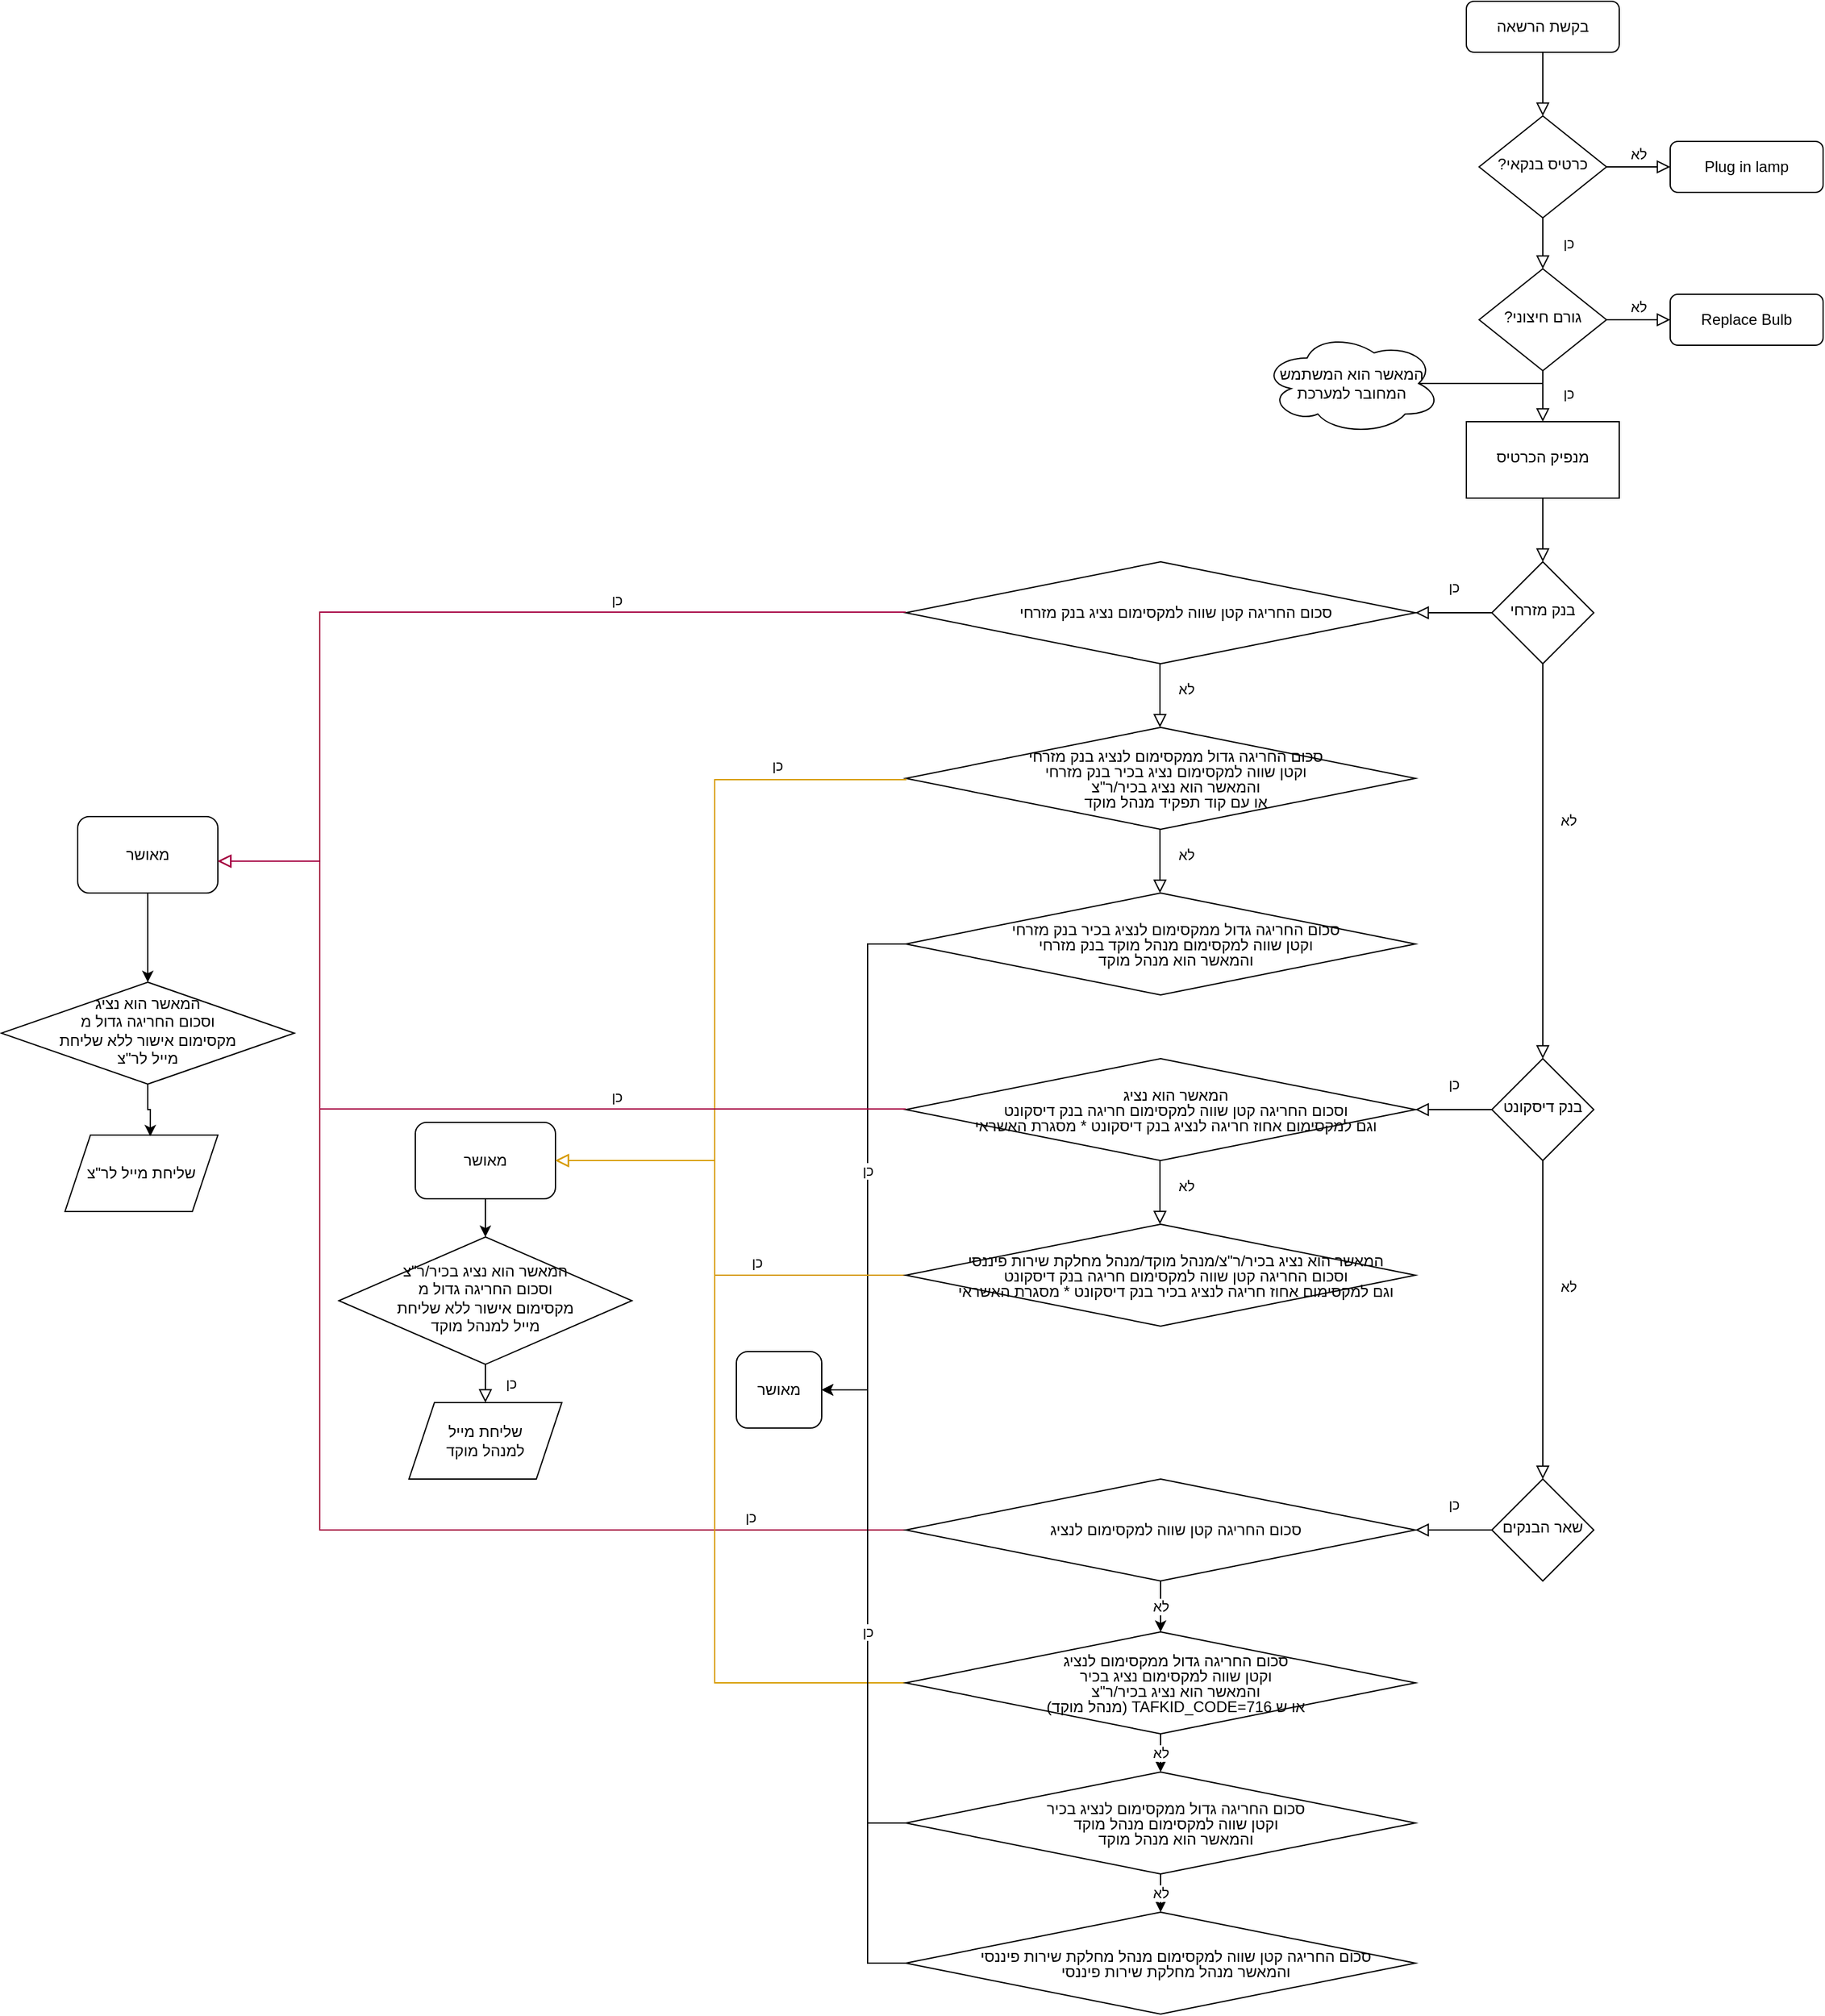 <mxfile version="22.0.8" type="github">
  <diagram id="C5RBs43oDa-KdzZeNtuy" name="Page-1">
    <mxGraphModel dx="3088" dy="764" grid="1" gridSize="10" guides="1" tooltips="1" connect="1" arrows="1" fold="1" page="1" pageScale="1" pageWidth="827" pageHeight="1169" math="0" shadow="0">
      <root>
        <mxCell id="WIyWlLk6GJQsqaUBKTNV-0" />
        <mxCell id="WIyWlLk6GJQsqaUBKTNV-1" parent="WIyWlLk6GJQsqaUBKTNV-0" />
        <mxCell id="WIyWlLk6GJQsqaUBKTNV-2" value="" style="rounded=0;html=1;jettySize=auto;orthogonalLoop=1;fontSize=11;endArrow=block;endFill=0;endSize=8;strokeWidth=1;shadow=0;labelBackgroundColor=none;edgeStyle=orthogonalEdgeStyle;" parent="WIyWlLk6GJQsqaUBKTNV-1" source="WIyWlLk6GJQsqaUBKTNV-3" target="WIyWlLk6GJQsqaUBKTNV-6" edge="1">
          <mxGeometry relative="1" as="geometry" />
        </mxCell>
        <mxCell id="WIyWlLk6GJQsqaUBKTNV-3" value="בקשת הרשאה" style="rounded=1;whiteSpace=wrap;html=1;fontSize=12;glass=0;strokeWidth=1;shadow=0;" parent="WIyWlLk6GJQsqaUBKTNV-1" vertex="1">
          <mxGeometry x="160" y="80" width="120" height="40" as="geometry" />
        </mxCell>
        <mxCell id="WIyWlLk6GJQsqaUBKTNV-4" value="כן" style="rounded=0;html=1;jettySize=auto;orthogonalLoop=1;fontSize=11;endArrow=block;endFill=0;endSize=8;strokeWidth=1;shadow=0;labelBackgroundColor=none;edgeStyle=orthogonalEdgeStyle;" parent="WIyWlLk6GJQsqaUBKTNV-1" source="WIyWlLk6GJQsqaUBKTNV-6" target="WIyWlLk6GJQsqaUBKTNV-10" edge="1">
          <mxGeometry y="20" relative="1" as="geometry">
            <mxPoint as="offset" />
          </mxGeometry>
        </mxCell>
        <mxCell id="WIyWlLk6GJQsqaUBKTNV-5" value="לא" style="edgeStyle=orthogonalEdgeStyle;rounded=0;html=1;jettySize=auto;orthogonalLoop=1;fontSize=11;endArrow=block;endFill=0;endSize=8;strokeWidth=1;shadow=0;labelBackgroundColor=none;" parent="WIyWlLk6GJQsqaUBKTNV-1" source="WIyWlLk6GJQsqaUBKTNV-6" target="WIyWlLk6GJQsqaUBKTNV-7" edge="1">
          <mxGeometry y="10" relative="1" as="geometry">
            <mxPoint as="offset" />
          </mxGeometry>
        </mxCell>
        <mxCell id="WIyWlLk6GJQsqaUBKTNV-6" value="?כרטיס בנקאי" style="rhombus;whiteSpace=wrap;html=1;shadow=0;fontFamily=Helvetica;fontSize=12;align=center;strokeWidth=1;spacing=6;spacingTop=-4;" parent="WIyWlLk6GJQsqaUBKTNV-1" vertex="1">
          <mxGeometry x="170" y="170" width="100" height="80" as="geometry" />
        </mxCell>
        <mxCell id="WIyWlLk6GJQsqaUBKTNV-7" value="Plug in lamp" style="rounded=1;whiteSpace=wrap;html=1;fontSize=12;glass=0;strokeWidth=1;shadow=0;" parent="WIyWlLk6GJQsqaUBKTNV-1" vertex="1">
          <mxGeometry x="320" y="190" width="120" height="40" as="geometry" />
        </mxCell>
        <mxCell id="WIyWlLk6GJQsqaUBKTNV-9" value="לא" style="edgeStyle=orthogonalEdgeStyle;rounded=0;html=1;jettySize=auto;orthogonalLoop=1;fontSize=11;endArrow=block;endFill=0;endSize=8;strokeWidth=1;shadow=0;labelBackgroundColor=none;" parent="WIyWlLk6GJQsqaUBKTNV-1" source="WIyWlLk6GJQsqaUBKTNV-10" target="WIyWlLk6GJQsqaUBKTNV-12" edge="1">
          <mxGeometry y="10" relative="1" as="geometry">
            <mxPoint as="offset" />
          </mxGeometry>
        </mxCell>
        <mxCell id="EC5lf5gmg6Qt6Xy7_AVs-11" value="כן" style="rounded=0;orthogonalLoop=1;jettySize=auto;html=1;jumpSize=4;edgeStyle=orthogonalEdgeStyle;endArrow=block;endFill=0;endSize=8;strokeWidth=1;shadow=0;labelBackgroundColor=none;" edge="1" parent="WIyWlLk6GJQsqaUBKTNV-1" source="WIyWlLk6GJQsqaUBKTNV-10">
          <mxGeometry x="-0.111" y="20" relative="1" as="geometry">
            <mxPoint x="220" y="410" as="targetPoint" />
            <mxPoint as="offset" />
          </mxGeometry>
        </mxCell>
        <mxCell id="WIyWlLk6GJQsqaUBKTNV-10" value="?גורם חיצוני" style="rhombus;whiteSpace=wrap;html=1;shadow=0;fontFamily=Helvetica;fontSize=12;align=center;strokeWidth=1;spacing=6;spacingTop=-4;" parent="WIyWlLk6GJQsqaUBKTNV-1" vertex="1">
          <mxGeometry x="170" y="290" width="100" height="80" as="geometry" />
        </mxCell>
        <mxCell id="WIyWlLk6GJQsqaUBKTNV-12" value="Replace Bulb" style="rounded=1;whiteSpace=wrap;html=1;fontSize=12;glass=0;strokeWidth=1;shadow=0;" parent="WIyWlLk6GJQsqaUBKTNV-1" vertex="1">
          <mxGeometry x="320" y="310" width="120" height="40" as="geometry" />
        </mxCell>
        <mxCell id="EC5lf5gmg6Qt6Xy7_AVs-13" value="" style="edgeStyle=orthogonalEdgeStyle;rounded=0;orthogonalLoop=1;jettySize=auto;html=1;labelBackgroundColor=none;endArrow=block;endFill=0;endSize=8;strokeWidth=1;shadow=0;" edge="1" parent="WIyWlLk6GJQsqaUBKTNV-1" source="EC5lf5gmg6Qt6Xy7_AVs-10">
          <mxGeometry relative="1" as="geometry">
            <mxPoint x="220" y="520" as="targetPoint" />
            <Array as="points">
              <mxPoint x="220" y="500" />
              <mxPoint x="220" y="500" />
            </Array>
          </mxGeometry>
        </mxCell>
        <mxCell id="EC5lf5gmg6Qt6Xy7_AVs-10" value="מנפיק הכרטיס" style="whiteSpace=wrap;html=1;shadow=0;strokeWidth=1;spacing=6;spacingTop=-4;" vertex="1" parent="WIyWlLk6GJQsqaUBKTNV-1">
          <mxGeometry x="160" y="410" width="120" height="60" as="geometry" />
        </mxCell>
        <mxCell id="EC5lf5gmg6Qt6Xy7_AVs-15" value="לא" style="edgeStyle=orthogonalEdgeStyle;rounded=0;orthogonalLoop=1;jettySize=auto;html=1;labelBackgroundColor=none;endArrow=block;endFill=0;endSize=8;strokeWidth=1;shadow=0;" edge="1" parent="WIyWlLk6GJQsqaUBKTNV-1" source="EC5lf5gmg6Qt6Xy7_AVs-12">
          <mxGeometry x="-0.208" y="20" relative="1" as="geometry">
            <mxPoint x="220" y="910" as="targetPoint" />
            <mxPoint as="offset" />
          </mxGeometry>
        </mxCell>
        <mxCell id="EC5lf5gmg6Qt6Xy7_AVs-19" value="כן" style="edgeStyle=orthogonalEdgeStyle;rounded=0;orthogonalLoop=1;jettySize=auto;html=1;labelBackgroundColor=none;endArrow=block;endFill=0;endSize=8;strokeWidth=1;shadow=0;" edge="1" parent="WIyWlLk6GJQsqaUBKTNV-1" source="EC5lf5gmg6Qt6Xy7_AVs-12">
          <mxGeometry y="-20" relative="1" as="geometry">
            <mxPoint x="120" y="560" as="targetPoint" />
            <mxPoint as="offset" />
          </mxGeometry>
        </mxCell>
        <mxCell id="EC5lf5gmg6Qt6Xy7_AVs-12" value="בנק מזרחי" style="rhombus;whiteSpace=wrap;html=1;shadow=0;strokeWidth=1;spacing=6;spacingTop=-4;" vertex="1" parent="WIyWlLk6GJQsqaUBKTNV-1">
          <mxGeometry x="180" y="520" width="80" height="80" as="geometry" />
        </mxCell>
        <mxCell id="EC5lf5gmg6Qt6Xy7_AVs-23" value="&lt;p style=&quot;text-indent:-18.0pt;mso-list:l0 level1 lfo1&quot; dir=&quot;RTL&quot; class=&quot;MsoListParagraph&quot;&gt;&lt;span style=&quot;font-family:&amp;quot;Arial&amp;quot;,sans-serif;mso-ascii-font-family:Calibri;mso-ascii-theme-font:&lt;br/&gt;minor-latin;mso-hansi-font-family:Calibri;mso-hansi-theme-font:minor-latin;&lt;br/&gt;mso-bidi-font-family:Arial;mso-bidi-theme-font:minor-bidi&quot; lang=&quot;HE&quot;&gt;סכום החריגה קטן שווה למקסימום נציג בנק מזרחי&lt;br&gt;&lt;/span&gt;&lt;span dir=&quot;LTR&quot;&gt;&lt;/span&gt;&lt;/p&gt;" style="rhombus;whiteSpace=wrap;html=1;" vertex="1" parent="WIyWlLk6GJQsqaUBKTNV-1">
          <mxGeometry x="-280" y="520" width="400" height="80" as="geometry" />
        </mxCell>
        <mxCell id="EC5lf5gmg6Qt6Xy7_AVs-28" value="כן" style="edgeStyle=orthogonalEdgeStyle;rounded=0;orthogonalLoop=1;jettySize=auto;html=1;labelBackgroundColor=none;endArrow=block;endFill=0;endSize=8;strokeWidth=1;shadow=0;fillColor=#d80073;strokeColor=#A50040;" edge="1" parent="WIyWlLk6GJQsqaUBKTNV-1" target="EC5lf5gmg6Qt6Xy7_AVs-29">
          <mxGeometry x="-0.381" y="-10" relative="1" as="geometry">
            <mxPoint x="-280" y="559.5" as="sourcePoint" />
            <mxPoint x="-340" y="559.5" as="targetPoint" />
            <Array as="points">
              <mxPoint x="-740" y="560" />
              <mxPoint x="-740" y="755" />
            </Array>
            <mxPoint as="offset" />
          </mxGeometry>
        </mxCell>
        <mxCell id="EC5lf5gmg6Qt6Xy7_AVs-118" style="edgeStyle=orthogonalEdgeStyle;rounded=0;orthogonalLoop=1;jettySize=auto;html=1;" edge="1" parent="WIyWlLk6GJQsqaUBKTNV-1" source="EC5lf5gmg6Qt6Xy7_AVs-29" target="EC5lf5gmg6Qt6Xy7_AVs-41">
          <mxGeometry relative="1" as="geometry" />
        </mxCell>
        <mxCell id="EC5lf5gmg6Qt6Xy7_AVs-29" value="מאושר" style="rounded=1;whiteSpace=wrap;html=1;" vertex="1" parent="WIyWlLk6GJQsqaUBKTNV-1">
          <mxGeometry x="-930" y="720" width="110" height="60" as="geometry" />
        </mxCell>
        <mxCell id="EC5lf5gmg6Qt6Xy7_AVs-30" value="לא" style="edgeStyle=orthogonalEdgeStyle;rounded=0;orthogonalLoop=1;jettySize=auto;html=1;labelBackgroundColor=none;endArrow=block;endFill=0;endSize=8;strokeWidth=1;shadow=0;" edge="1" parent="WIyWlLk6GJQsqaUBKTNV-1">
          <mxGeometry x="-0.208" y="20" relative="1" as="geometry">
            <mxPoint x="-80.5" y="600" as="sourcePoint" />
            <mxPoint x="-80.5" y="650" as="targetPoint" />
            <mxPoint as="offset" />
          </mxGeometry>
        </mxCell>
        <mxCell id="EC5lf5gmg6Qt6Xy7_AVs-31" value="&lt;p style=&quot;text-indent: -18pt; line-height: 0%;&quot; dir=&quot;RTL&quot; class=&quot;MsoListParagraph&quot;&gt;&lt;span style=&quot;font-family:&amp;quot;Arial&amp;quot;,sans-serif;mso-ascii-font-family:Calibri;mso-ascii-theme-font:&lt;br/&gt;minor-latin;mso-hansi-font-family:Calibri;mso-hansi-theme-font:minor-latin;&lt;br/&gt;mso-bidi-font-family:Arial;mso-bidi-theme-font:minor-bidi&quot; lang=&quot;HE&quot;&gt;סכום החריגה גדול ממקסימום לנציג בנק מזרחי&lt;/span&gt;&lt;span dir=&quot;LTR&quot;&gt;&lt;/span&gt;&lt;/p&gt;&lt;p style=&quot;text-indent: -18pt; line-height: 0%;&quot; dir=&quot;RTL&quot; class=&quot;MsoListParagraph&quot;&gt;&lt;span style=&quot;font-family:&amp;quot;Arial&amp;quot;,sans-serif;mso-ascii-font-family:Calibri;mso-ascii-theme-font:&lt;br/&gt;minor-latin;mso-hansi-font-family:Calibri;mso-hansi-theme-font:minor-latin;&lt;br/&gt;mso-bidi-font-family:Arial;mso-bidi-theme-font:minor-bidi&quot; lang=&quot;HE&quot;&gt;וקטן שווה למקסימום נציג בכיר בנק מזרחי&lt;/span&gt;&lt;/p&gt;&lt;p style=&quot;text-indent: -18pt; line-height: 0%;&quot; dir=&quot;RTL&quot; class=&quot;MsoListParagraph&quot;&gt;&lt;span style=&quot;font-family:&amp;quot;Arial&amp;quot;,sans-serif;mso-ascii-font-family:Calibri;mso-ascii-theme-font:&lt;br/&gt;minor-latin;mso-hansi-font-family:Calibri;mso-hansi-theme-font:minor-latin;&lt;br/&gt;mso-bidi-font-family:Arial;mso-bidi-theme-font:minor-bidi&quot; lang=&quot;HE&quot;&gt;והמאשר הוא נציג בכיר/ר&quot;צ&lt;/span&gt;&lt;/p&gt;&lt;p style=&quot;text-indent: -18pt; line-height: 0%;&quot; dir=&quot;RTL&quot; class=&quot;MsoListParagraph&quot;&gt;&lt;span style=&quot;font-family:&amp;quot;Arial&amp;quot;,sans-serif;mso-ascii-font-family:Calibri;mso-ascii-theme-font:&lt;br/&gt;minor-latin;mso-hansi-font-family:Calibri;mso-hansi-theme-font:minor-latin;&lt;br/&gt;mso-bidi-font-family:Arial;mso-bidi-theme-font:minor-bidi&quot; lang=&quot;HE&quot;&gt;או עם קוד תפקיד&amp;nbsp;&lt;/span&gt;&lt;span style=&quot;text-indent: -18pt; background-color: initial; font-family: Arial, sans-serif;&quot; lang=&quot;HE&quot;&gt;מנהל&amp;nbsp;&lt;/span&gt;&lt;span style=&quot;text-indent: -18pt; background-color: initial; font-family: Arial, sans-serif;&quot;&gt;מוקד&lt;/span&gt;&lt;/p&gt;" style="rhombus;whiteSpace=wrap;html=1;spacing=0;" vertex="1" parent="WIyWlLk6GJQsqaUBKTNV-1">
          <mxGeometry x="-280" y="650" width="400" height="80" as="geometry" />
        </mxCell>
        <mxCell id="EC5lf5gmg6Qt6Xy7_AVs-33" value="כן" style="edgeStyle=orthogonalEdgeStyle;rounded=0;orthogonalLoop=1;jettySize=auto;html=1;labelBackgroundColor=none;endArrow=block;endFill=0;endSize=8;strokeWidth=1;shadow=0;fillColor=#ffe6cc;strokeColor=#d79b00;" edge="1" parent="WIyWlLk6GJQsqaUBKTNV-1" target="EC5lf5gmg6Qt6Xy7_AVs-34">
          <mxGeometry x="-0.643" y="-11" relative="1" as="geometry">
            <mxPoint x="-280" y="690" as="sourcePoint" />
            <mxPoint x="-330" y="691" as="targetPoint" />
            <Array as="points">
              <mxPoint x="-280" y="691" />
              <mxPoint x="-430" y="691" />
              <mxPoint x="-430" y="990" />
            </Array>
            <mxPoint as="offset" />
          </mxGeometry>
        </mxCell>
        <mxCell id="EC5lf5gmg6Qt6Xy7_AVs-117" style="edgeStyle=orthogonalEdgeStyle;rounded=0;orthogonalLoop=1;jettySize=auto;html=1;" edge="1" parent="WIyWlLk6GJQsqaUBKTNV-1" source="EC5lf5gmg6Qt6Xy7_AVs-34" target="EC5lf5gmg6Qt6Xy7_AVs-46">
          <mxGeometry relative="1" as="geometry" />
        </mxCell>
        <mxCell id="EC5lf5gmg6Qt6Xy7_AVs-34" value="מאושר" style="rounded=1;whiteSpace=wrap;html=1;" vertex="1" parent="WIyWlLk6GJQsqaUBKTNV-1">
          <mxGeometry x="-665" y="960" width="110" height="60" as="geometry" />
        </mxCell>
        <mxCell id="EC5lf5gmg6Qt6Xy7_AVs-35" value="לא" style="edgeStyle=orthogonalEdgeStyle;rounded=0;orthogonalLoop=1;jettySize=auto;html=1;labelBackgroundColor=none;endArrow=block;endFill=0;endSize=8;strokeWidth=1;shadow=0;" edge="1" parent="WIyWlLk6GJQsqaUBKTNV-1">
          <mxGeometry x="-0.208" y="20" relative="1" as="geometry">
            <mxPoint x="-80.5" y="730" as="sourcePoint" />
            <mxPoint x="-80.5" y="780" as="targetPoint" />
            <mxPoint as="offset" />
          </mxGeometry>
        </mxCell>
        <mxCell id="EC5lf5gmg6Qt6Xy7_AVs-115" value="כן" style="edgeStyle=orthogonalEdgeStyle;rounded=0;orthogonalLoop=1;jettySize=auto;html=1;entryX=1;entryY=0.5;entryDx=0;entryDy=0;" edge="1" parent="WIyWlLk6GJQsqaUBKTNV-1" source="EC5lf5gmg6Qt6Xy7_AVs-36" target="EC5lf5gmg6Qt6Xy7_AVs-38">
          <mxGeometry relative="1" as="geometry">
            <Array as="points">
              <mxPoint x="-310" y="820" />
              <mxPoint x="-310" y="1170" />
            </Array>
          </mxGeometry>
        </mxCell>
        <mxCell id="EC5lf5gmg6Qt6Xy7_AVs-36" value="&lt;p style=&quot;text-indent: -18pt; line-height: 0%;&quot; dir=&quot;RTL&quot; class=&quot;MsoListParagraph&quot;&gt;&lt;span style=&quot;font-family:&amp;quot;Arial&amp;quot;,sans-serif;mso-ascii-font-family:Calibri;mso-ascii-theme-font:&lt;br/&gt;minor-latin;mso-hansi-font-family:Calibri;mso-hansi-theme-font:minor-latin;&lt;br/&gt;mso-bidi-font-family:Arial;mso-bidi-theme-font:minor-bidi&quot; lang=&quot;HE&quot;&gt;סכום החריגה גדול ממקסימום לנציג בכיר בנק מזרחי&lt;/span&gt;&lt;span dir=&quot;LTR&quot;&gt;&lt;/span&gt;&lt;/p&gt;&lt;p style=&quot;text-indent: -18pt; line-height: 0%;&quot; dir=&quot;RTL&quot; class=&quot;MsoListParagraph&quot;&gt;&lt;span style=&quot;font-family:&amp;quot;Arial&amp;quot;,sans-serif;mso-ascii-font-family:Calibri;mso-ascii-theme-font:&lt;br/&gt;minor-latin;mso-hansi-font-family:Calibri;mso-hansi-theme-font:minor-latin;&lt;br/&gt;mso-bidi-font-family:Arial;mso-bidi-theme-font:minor-bidi&quot; lang=&quot;HE&quot;&gt;וקטן שווה למקסימום מנהל מוקד בנק מזרחי&lt;/span&gt;&lt;/p&gt;&lt;p style=&quot;text-indent: -18pt; line-height: 0%;&quot; dir=&quot;RTL&quot; class=&quot;MsoListParagraph&quot;&gt;&lt;span style=&quot;font-family:&amp;quot;Arial&amp;quot;,sans-serif;mso-ascii-font-family:Calibri;mso-ascii-theme-font:&lt;br/&gt;minor-latin;mso-hansi-font-family:Calibri;mso-hansi-theme-font:minor-latin;&lt;br/&gt;mso-bidi-font-family:Arial;mso-bidi-theme-font:minor-bidi&quot; lang=&quot;HE&quot;&gt;והמאשר הוא מנהל מוקד&lt;/span&gt;&lt;/p&gt;" style="rhombus;whiteSpace=wrap;html=1;spacing=0;" vertex="1" parent="WIyWlLk6GJQsqaUBKTNV-1">
          <mxGeometry x="-280" y="780" width="400" height="80" as="geometry" />
        </mxCell>
        <mxCell id="EC5lf5gmg6Qt6Xy7_AVs-38" value="מאושר" style="rounded=1;whiteSpace=wrap;html=1;" vertex="1" parent="WIyWlLk6GJQsqaUBKTNV-1">
          <mxGeometry x="-413" y="1140" width="67" height="60" as="geometry" />
        </mxCell>
        <mxCell id="EC5lf5gmg6Qt6Xy7_AVs-41" value="המאשר הוא נציג&lt;br&gt;וסכום החריגה גדול מ&lt;br&gt;מקסימום אישור ללא שליחת&lt;br&gt;מייל לר&quot;צ" style="rhombus;whiteSpace=wrap;html=1;shadow=0;strokeWidth=1;spacing=6;spacingTop=-4;" vertex="1" parent="WIyWlLk6GJQsqaUBKTNV-1">
          <mxGeometry x="-990" y="850" width="230" height="80" as="geometry" />
        </mxCell>
        <mxCell id="EC5lf5gmg6Qt6Xy7_AVs-45" value="שליחת מייל לר&quot;צ" style="shape=parallelogram;perimeter=parallelogramPerimeter;whiteSpace=wrap;html=1;fixedSize=1;" vertex="1" parent="WIyWlLk6GJQsqaUBKTNV-1">
          <mxGeometry x="-940" y="970" width="120" height="60" as="geometry" />
        </mxCell>
        <mxCell id="EC5lf5gmg6Qt6Xy7_AVs-48" value="כן" style="edgeStyle=orthogonalEdgeStyle;rounded=0;orthogonalLoop=1;jettySize=auto;html=1;labelBackgroundColor=none;endArrow=block;endFill=0;endSize=8;strokeWidth=1;shadow=0;entryX=0.5;entryY=0;entryDx=0;entryDy=0;" edge="1" parent="WIyWlLk6GJQsqaUBKTNV-1" source="EC5lf5gmg6Qt6Xy7_AVs-46" target="EC5lf5gmg6Qt6Xy7_AVs-49">
          <mxGeometry y="-20" relative="1" as="geometry">
            <mxPoint x="-870" y="999.5" as="sourcePoint" />
            <mxPoint x="-920" y="1000" as="targetPoint" />
            <mxPoint as="offset" />
          </mxGeometry>
        </mxCell>
        <mxCell id="EC5lf5gmg6Qt6Xy7_AVs-49" value="שליחת מייל&lt;br&gt;למנהל מוקד" style="shape=parallelogram;perimeter=parallelogramPerimeter;whiteSpace=wrap;html=1;fixedSize=1;" vertex="1" parent="WIyWlLk6GJQsqaUBKTNV-1">
          <mxGeometry x="-670" y="1180" width="120" height="60" as="geometry" />
        </mxCell>
        <mxCell id="EC5lf5gmg6Qt6Xy7_AVs-76" value="לא" style="edgeStyle=orthogonalEdgeStyle;rounded=0;orthogonalLoop=1;jettySize=auto;html=1;labelBackgroundColor=none;endArrow=block;endFill=0;endSize=8;strokeWidth=1;shadow=0;" edge="1" source="EC5lf5gmg6Qt6Xy7_AVs-78" parent="WIyWlLk6GJQsqaUBKTNV-1" target="EC5lf5gmg6Qt6Xy7_AVs-112">
          <mxGeometry x="-0.208" y="20" relative="1" as="geometry">
            <mxPoint x="220" y="1300" as="targetPoint" />
            <mxPoint as="offset" />
          </mxGeometry>
        </mxCell>
        <mxCell id="EC5lf5gmg6Qt6Xy7_AVs-77" value="כן" style="edgeStyle=orthogonalEdgeStyle;rounded=0;orthogonalLoop=1;jettySize=auto;html=1;labelBackgroundColor=none;endArrow=block;endFill=0;endSize=8;strokeWidth=1;shadow=0;" edge="1" source="EC5lf5gmg6Qt6Xy7_AVs-78" parent="WIyWlLk6GJQsqaUBKTNV-1" target="EC5lf5gmg6Qt6Xy7_AVs-79">
          <mxGeometry y="-20" relative="1" as="geometry">
            <mxPoint x="120" y="950" as="targetPoint" />
            <mxPoint as="offset" />
          </mxGeometry>
        </mxCell>
        <mxCell id="EC5lf5gmg6Qt6Xy7_AVs-78" value="בנק דיסקונט" style="rhombus;whiteSpace=wrap;html=1;shadow=0;strokeWidth=1;spacing=6;spacingTop=-4;" vertex="1" parent="WIyWlLk6GJQsqaUBKTNV-1">
          <mxGeometry x="180" y="910" width="80" height="80" as="geometry" />
        </mxCell>
        <mxCell id="EC5lf5gmg6Qt6Xy7_AVs-79" value="&lt;p style=&quot;text-indent: -18pt; line-height: 0%;&quot; dir=&quot;RTL&quot; class=&quot;MsoListParagraph&quot;&gt;&lt;span style=&quot;font-family:&amp;quot;Arial&amp;quot;,sans-serif;mso-ascii-font-family:Calibri;mso-ascii-theme-font:&lt;br/&gt;minor-latin;mso-hansi-font-family:Calibri;mso-hansi-theme-font:minor-latin;&lt;br/&gt;mso-bidi-font-family:Arial;mso-bidi-theme-font:minor-bidi&quot; lang=&quot;HE&quot;&gt;המאשר הוא נציג&lt;br&gt;&lt;/span&gt;&lt;span dir=&quot;LTR&quot;&gt;&lt;/span&gt;&lt;/p&gt;&lt;p style=&quot;text-indent: -18pt; line-height: 0%;&quot; dir=&quot;RTL&quot; class=&quot;MsoListParagraph&quot;&gt;&lt;span style=&quot;font-family:&amp;quot;Arial&amp;quot;,sans-serif;mso-ascii-font-family:Calibri;mso-ascii-theme-font:&lt;br/&gt;minor-latin;mso-hansi-font-family:Calibri;mso-hansi-theme-font:minor-latin;&lt;br/&gt;mso-bidi-font-family:Arial;mso-bidi-theme-font:minor-bidi&quot; lang=&quot;HE&quot;&gt;וסכום החריגה קטן שווה למקסימום חריגה בנק דיסקונט&lt;/span&gt;&lt;/p&gt;&lt;p style=&quot;text-indent: -18pt; line-height: 0%;&quot; dir=&quot;RTL&quot; class=&quot;MsoListParagraph&quot;&gt;&lt;span style=&quot;font-family:&amp;quot;Arial&amp;quot;,sans-serif;mso-ascii-font-family:Calibri;mso-ascii-theme-font:&lt;br/&gt;minor-latin;mso-hansi-font-family:Calibri;mso-hansi-theme-font:minor-latin;&lt;br/&gt;mso-bidi-font-family:Arial;mso-bidi-theme-font:minor-bidi&quot; lang=&quot;HE&quot;&gt;וגם למקסימום אחוז חריגה לנציג בנק דיסקונט * מסגרת האשראי&lt;/span&gt;&lt;/p&gt;" style="rhombus;whiteSpace=wrap;html=1;" vertex="1" parent="WIyWlLk6GJQsqaUBKTNV-1">
          <mxGeometry x="-280" y="910" width="400" height="80" as="geometry" />
        </mxCell>
        <mxCell id="EC5lf5gmg6Qt6Xy7_AVs-80" value="כן" style="edgeStyle=orthogonalEdgeStyle;rounded=0;orthogonalLoop=1;jettySize=auto;html=1;labelBackgroundColor=none;endArrow=block;endFill=0;endSize=8;strokeWidth=1;shadow=0;fillColor=#d80073;strokeColor=#A50040;" edge="1" target="EC5lf5gmg6Qt6Xy7_AVs-29" parent="WIyWlLk6GJQsqaUBKTNV-1">
          <mxGeometry x="-0.381" y="-10" relative="1" as="geometry">
            <mxPoint x="-280" y="949.5" as="sourcePoint" />
            <mxPoint x="-330" y="950" as="targetPoint" />
            <Array as="points">
              <mxPoint x="-740" y="950" />
              <mxPoint x="-740" y="755" />
            </Array>
            <mxPoint as="offset" />
          </mxGeometry>
        </mxCell>
        <mxCell id="EC5lf5gmg6Qt6Xy7_AVs-82" value="לא" style="edgeStyle=orthogonalEdgeStyle;rounded=0;orthogonalLoop=1;jettySize=auto;html=1;labelBackgroundColor=none;endArrow=block;endFill=0;endSize=8;strokeWidth=1;shadow=0;" edge="1" parent="WIyWlLk6GJQsqaUBKTNV-1">
          <mxGeometry x="-0.208" y="20" relative="1" as="geometry">
            <mxPoint x="-80.5" y="990" as="sourcePoint" />
            <mxPoint x="-80.5" y="1040" as="targetPoint" />
            <mxPoint as="offset" />
          </mxGeometry>
        </mxCell>
        <mxCell id="EC5lf5gmg6Qt6Xy7_AVs-110" value="כן" style="edgeStyle=orthogonalEdgeStyle;rounded=0;orthogonalLoop=1;jettySize=auto;html=1;entryX=1;entryY=0.5;entryDx=0;entryDy=0;labelBackgroundColor=none;endArrow=block;endFill=0;endSize=8;strokeWidth=1;shadow=0;fillColor=#ffe6cc;strokeColor=#d79b00;" edge="1" parent="WIyWlLk6GJQsqaUBKTNV-1" source="EC5lf5gmg6Qt6Xy7_AVs-83" target="EC5lf5gmg6Qt6Xy7_AVs-34">
          <mxGeometry x="-0.357" y="-10" relative="1" as="geometry">
            <Array as="points">
              <mxPoint x="-430" y="1080" />
              <mxPoint x="-430" y="990" />
            </Array>
            <mxPoint as="offset" />
          </mxGeometry>
        </mxCell>
        <mxCell id="EC5lf5gmg6Qt6Xy7_AVs-83" value="&lt;p style=&quot;border-color: var(--border-color); text-indent: -18pt; line-height: 0px;&quot; dir=&quot;RTL&quot; class=&quot;MsoListParagraph&quot;&gt;המאשר הוא נציג בכיר/ר&quot;צ/מנהל מוקד/מנהל מחלקת שירות פיננסי&lt;br style=&quot;border-color: var(--border-color);&quot;&gt;&lt;span style=&quot;border-color: var(--border-color);&quot; dir=&quot;LTR&quot;&gt;&lt;/span&gt;&lt;/p&gt;&lt;p style=&quot;border-color: var(--border-color); text-indent: -18pt; line-height: 0px;&quot; dir=&quot;RTL&quot; class=&quot;MsoListParagraph&quot;&gt;&lt;span style=&quot;border-color: var(--border-color); font-family: Arial, sans-serif;&quot; lang=&quot;HE&quot;&gt;וסכום החריגה קטן שווה למקסימום חריגה בנק דיסקונט&lt;/span&gt;&lt;/p&gt;&lt;p style=&quot;border-color: var(--border-color); text-indent: -18pt; line-height: 0px;&quot; dir=&quot;RTL&quot; class=&quot;MsoListParagraph&quot;&gt;וגם למקסימום אחוז חריגה לנציג בכיר בנק דיסקונט * מסגרת האשראי&lt;br&gt;&lt;/p&gt;" style="rhombus;whiteSpace=wrap;html=1;spacing=0;" vertex="1" parent="WIyWlLk6GJQsqaUBKTNV-1">
          <mxGeometry x="-280" y="1040" width="400" height="80" as="geometry" />
        </mxCell>
        <mxCell id="EC5lf5gmg6Qt6Xy7_AVs-99" value="המאשר הוא המשתמש המחובר למערכת" style="ellipse;shape=cloud;whiteSpace=wrap;html=1;" vertex="1" parent="WIyWlLk6GJQsqaUBKTNV-1">
          <mxGeometry y="340" width="140" height="80" as="geometry" />
        </mxCell>
        <mxCell id="EC5lf5gmg6Qt6Xy7_AVs-101" value="" style="endArrow=none;html=1;rounded=0;exitX=0.875;exitY=0.5;exitDx=0;exitDy=0;exitPerimeter=0;" edge="1" parent="WIyWlLk6GJQsqaUBKTNV-1" source="EC5lf5gmg6Qt6Xy7_AVs-99">
          <mxGeometry width="50" height="50" relative="1" as="geometry">
            <mxPoint x="140" y="430" as="sourcePoint" />
            <mxPoint x="220" y="380" as="targetPoint" />
          </mxGeometry>
        </mxCell>
        <mxCell id="EC5lf5gmg6Qt6Xy7_AVs-111" value="כן" style="edgeStyle=orthogonalEdgeStyle;rounded=0;orthogonalLoop=1;jettySize=auto;html=1;labelBackgroundColor=none;endArrow=block;endFill=0;endSize=8;strokeWidth=1;shadow=0;" edge="1" source="EC5lf5gmg6Qt6Xy7_AVs-112" parent="WIyWlLk6GJQsqaUBKTNV-1" target="EC5lf5gmg6Qt6Xy7_AVs-113">
          <mxGeometry y="-20" relative="1" as="geometry">
            <mxPoint x="120" y="1340" as="targetPoint" />
            <mxPoint as="offset" />
          </mxGeometry>
        </mxCell>
        <mxCell id="EC5lf5gmg6Qt6Xy7_AVs-112" value="שאר הבנקים" style="rhombus;whiteSpace=wrap;html=1;shadow=0;strokeWidth=1;spacing=6;spacingTop=-4;" vertex="1" parent="WIyWlLk6GJQsqaUBKTNV-1">
          <mxGeometry x="180" y="1240" width="80" height="80" as="geometry" />
        </mxCell>
        <mxCell id="EC5lf5gmg6Qt6Xy7_AVs-114" value="כן" style="edgeStyle=orthogonalEdgeStyle;rounded=0;orthogonalLoop=1;jettySize=auto;html=1;labelBackgroundColor=none;endArrow=block;endFill=0;endSize=8;strokeWidth=1;shadow=0;fillColor=#d80073;strokeColor=#A50040;" edge="1" parent="WIyWlLk6GJQsqaUBKTNV-1" source="EC5lf5gmg6Qt6Xy7_AVs-113" target="EC5lf5gmg6Qt6Xy7_AVs-29">
          <mxGeometry x="-0.771" y="-10" relative="1" as="geometry">
            <Array as="points">
              <mxPoint x="-740" y="1280" />
              <mxPoint x="-740" y="755" />
            </Array>
            <mxPoint as="offset" />
          </mxGeometry>
        </mxCell>
        <mxCell id="EC5lf5gmg6Qt6Xy7_AVs-124" value="לא" style="edgeStyle=orthogonalEdgeStyle;rounded=0;orthogonalLoop=1;jettySize=auto;html=1;" edge="1" parent="WIyWlLk6GJQsqaUBKTNV-1" source="EC5lf5gmg6Qt6Xy7_AVs-113" target="EC5lf5gmg6Qt6Xy7_AVs-122">
          <mxGeometry relative="1" as="geometry" />
        </mxCell>
        <mxCell id="EC5lf5gmg6Qt6Xy7_AVs-113" value="&lt;p style=&quot;text-indent:-18.0pt;mso-list:l0 level1 lfo1&quot; dir=&quot;RTL&quot; class=&quot;MsoListParagraph&quot;&gt;&lt;span style=&quot;font-family:&amp;quot;Arial&amp;quot;,sans-serif;mso-ascii-font-family:Calibri;mso-ascii-theme-font:&lt;br/&gt;minor-latin;mso-hansi-font-family:Calibri;mso-hansi-theme-font:minor-latin;&lt;br/&gt;mso-bidi-font-family:Arial;mso-bidi-theme-font:minor-bidi&quot; lang=&quot;HE&quot;&gt;סכום החריגה קטן שווה למקסימום לנציג&lt;br&gt;&lt;/span&gt;&lt;span dir=&quot;LTR&quot;&gt;&lt;/span&gt;&lt;/p&gt;" style="rhombus;whiteSpace=wrap;html=1;" vertex="1" parent="WIyWlLk6GJQsqaUBKTNV-1">
          <mxGeometry x="-280" y="1240" width="400" height="80" as="geometry" />
        </mxCell>
        <mxCell id="EC5lf5gmg6Qt6Xy7_AVs-46" value="המאשר הוא נציג בכיר/ר&quot;צ&lt;br&gt;וסכום החריגה גדול מ&lt;br&gt;מקסימום אישור ללא שליחת&lt;br&gt;מייל למנהל מוקד" style="rhombus;whiteSpace=wrap;html=1;shadow=0;strokeWidth=1;spacing=6;spacingTop=-4;" vertex="1" parent="WIyWlLk6GJQsqaUBKTNV-1">
          <mxGeometry x="-725" y="1050" width="230" height="100" as="geometry" />
        </mxCell>
        <mxCell id="EC5lf5gmg6Qt6Xy7_AVs-120" style="edgeStyle=orthogonalEdgeStyle;rounded=0;orthogonalLoop=1;jettySize=auto;html=1;entryX=0.558;entryY=0.017;entryDx=0;entryDy=0;entryPerimeter=0;" edge="1" parent="WIyWlLk6GJQsqaUBKTNV-1" source="EC5lf5gmg6Qt6Xy7_AVs-41" target="EC5lf5gmg6Qt6Xy7_AVs-45">
          <mxGeometry relative="1" as="geometry" />
        </mxCell>
        <mxCell id="EC5lf5gmg6Qt6Xy7_AVs-125" value="כן" style="edgeStyle=orthogonalEdgeStyle;rounded=0;orthogonalLoop=1;jettySize=auto;html=1;labelBackgroundColor=none;endArrow=block;strokeColor=#d79b00;endFill=0;endSize=8;strokeWidth=1;shadow=0;fillColor=#ffe6cc;" edge="1" parent="WIyWlLk6GJQsqaUBKTNV-1" target="EC5lf5gmg6Qt6Xy7_AVs-34">
          <mxGeometry x="-0.66" y="-10" relative="1" as="geometry">
            <mxPoint x="-80" y="1380" as="sourcePoint" />
            <mxPoint x="-555" y="930" as="targetPoint" />
            <Array as="points">
              <mxPoint x="-80" y="1400" />
              <mxPoint x="-430" y="1400" />
              <mxPoint x="-430" y="990" />
            </Array>
            <mxPoint as="offset" />
          </mxGeometry>
        </mxCell>
        <mxCell id="EC5lf5gmg6Qt6Xy7_AVs-127" value="לא" style="edgeStyle=orthogonalEdgeStyle;rounded=0;orthogonalLoop=1;jettySize=auto;html=1;" edge="1" parent="WIyWlLk6GJQsqaUBKTNV-1" source="EC5lf5gmg6Qt6Xy7_AVs-122" target="EC5lf5gmg6Qt6Xy7_AVs-126">
          <mxGeometry relative="1" as="geometry" />
        </mxCell>
        <mxCell id="EC5lf5gmg6Qt6Xy7_AVs-122" value="&lt;p style=&quot;text-indent: -18pt; line-height: 0%;&quot; dir=&quot;RTL&quot; class=&quot;MsoListParagraph&quot;&gt;&lt;span style=&quot;font-family:&amp;quot;Arial&amp;quot;,sans-serif;mso-ascii-font-family:Calibri;mso-ascii-theme-font:&lt;br/&gt;minor-latin;mso-hansi-font-family:Calibri;mso-hansi-theme-font:minor-latin;&lt;br/&gt;mso-bidi-font-family:Arial;mso-bidi-theme-font:minor-bidi&quot; lang=&quot;HE&quot;&gt;סכום החריגה גדול ממקסימום לנציג&lt;br&gt;&lt;/span&gt;&lt;span dir=&quot;LTR&quot;&gt;&lt;/span&gt;&lt;/p&gt;&lt;p style=&quot;text-indent: -18pt; line-height: 0%;&quot; dir=&quot;RTL&quot; class=&quot;MsoListParagraph&quot;&gt;&lt;span style=&quot;font-family:&amp;quot;Arial&amp;quot;,sans-serif;mso-ascii-font-family:Calibri;mso-ascii-theme-font:&lt;br/&gt;minor-latin;mso-hansi-font-family:Calibri;mso-hansi-theme-font:minor-latin;&lt;br/&gt;mso-bidi-font-family:Arial;mso-bidi-theme-font:minor-bidi&quot; lang=&quot;HE&quot;&gt;וקטן שווה למקסימום נציג בכיר&lt;/span&gt;&lt;/p&gt;&lt;p style=&quot;text-indent: -18pt; line-height: 0%;&quot; dir=&quot;RTL&quot; class=&quot;MsoListParagraph&quot;&gt;&lt;span style=&quot;font-family:&amp;quot;Arial&amp;quot;,sans-serif;mso-ascii-font-family:Calibri;mso-ascii-theme-font:&lt;br/&gt;minor-latin;mso-hansi-font-family:Calibri;mso-hansi-theme-font:minor-latin;&lt;br/&gt;mso-bidi-font-family:Arial;mso-bidi-theme-font:minor-bidi&quot; lang=&quot;HE&quot;&gt;והמאשר הוא נציג בכיר/ר&quot;צ&lt;/span&gt;&lt;/p&gt;&lt;p style=&quot;text-indent: -18pt; line-height: 0%;&quot; dir=&quot;RTL&quot; class=&quot;MsoListParagraph&quot;&gt;&lt;span style=&quot;font-family:&amp;quot;Arial&amp;quot;,sans-serif;mso-ascii-font-family:Calibri;mso-ascii-theme-font:&lt;br/&gt;minor-latin;mso-hansi-font-family:Calibri;mso-hansi-theme-font:minor-latin;&lt;br/&gt;mso-bidi-font-family:Arial;mso-bidi-theme-font:minor-bidi&quot; lang=&quot;HE&quot;&gt;או ש TAFKID_CODE=716 (מנהל מוקד)&lt;/span&gt;&lt;/p&gt;&lt;p style=&quot;text-indent: -18pt; line-height: 0%;&quot; dir=&quot;RTL&quot; class=&quot;MsoListParagraph&quot;&gt;&lt;/p&gt;" style="rhombus;whiteSpace=wrap;html=1;" vertex="1" parent="WIyWlLk6GJQsqaUBKTNV-1">
          <mxGeometry x="-280" y="1360" width="400" height="80" as="geometry" />
        </mxCell>
        <mxCell id="EC5lf5gmg6Qt6Xy7_AVs-128" style="edgeStyle=orthogonalEdgeStyle;rounded=0;orthogonalLoop=1;jettySize=auto;html=1;" edge="1" parent="WIyWlLk6GJQsqaUBKTNV-1" source="EC5lf5gmg6Qt6Xy7_AVs-126" target="EC5lf5gmg6Qt6Xy7_AVs-38">
          <mxGeometry relative="1" as="geometry">
            <Array as="points">
              <mxPoint x="-310" y="1510" />
              <mxPoint x="-310" y="1170" />
            </Array>
          </mxGeometry>
        </mxCell>
        <mxCell id="EC5lf5gmg6Qt6Xy7_AVs-131" value="לא" style="edgeStyle=orthogonalEdgeStyle;rounded=0;orthogonalLoop=1;jettySize=auto;html=1;" edge="1" parent="WIyWlLk6GJQsqaUBKTNV-1" source="EC5lf5gmg6Qt6Xy7_AVs-126" target="EC5lf5gmg6Qt6Xy7_AVs-129">
          <mxGeometry relative="1" as="geometry" />
        </mxCell>
        <mxCell id="EC5lf5gmg6Qt6Xy7_AVs-126" value="&lt;p style=&quot;text-indent: -18pt; line-height: 0%;&quot; dir=&quot;RTL&quot; class=&quot;MsoListParagraph&quot;&gt;&lt;font face=&quot;Arial, sans-serif&quot;&gt;סכום החריגה גדול ממקסימום לנציג בכיר&lt;/font&gt;&lt;/p&gt;&lt;p style=&quot;text-indent: -18pt; line-height: 0%;&quot; dir=&quot;RTL&quot; class=&quot;MsoListParagraph&quot;&gt;&lt;font face=&quot;Arial, sans-serif&quot;&gt;וקטן שווה למקסימום מנהל מוקד&lt;/font&gt;&lt;/p&gt;&lt;p style=&quot;text-indent: -18pt; line-height: 0%;&quot; dir=&quot;RTL&quot; class=&quot;MsoListParagraph&quot;&gt;&lt;font face=&quot;Arial, sans-serif&quot;&gt;והמאשר הוא מנהל מוקד&lt;/font&gt;&lt;/p&gt;&lt;p style=&quot;text-indent: -18pt; line-height: 0%;&quot; dir=&quot;RTL&quot; class=&quot;MsoListParagraph&quot;&gt;&lt;/p&gt;" style="rhombus;whiteSpace=wrap;html=1;" vertex="1" parent="WIyWlLk6GJQsqaUBKTNV-1">
          <mxGeometry x="-280" y="1470" width="400" height="80" as="geometry" />
        </mxCell>
        <mxCell id="EC5lf5gmg6Qt6Xy7_AVs-133" value="כן" style="edgeStyle=orthogonalEdgeStyle;rounded=0;orthogonalLoop=1;jettySize=auto;html=1;entryX=1;entryY=0.5;entryDx=0;entryDy=0;" edge="1" parent="WIyWlLk6GJQsqaUBKTNV-1" source="EC5lf5gmg6Qt6Xy7_AVs-129" target="EC5lf5gmg6Qt6Xy7_AVs-38">
          <mxGeometry x="0.124" relative="1" as="geometry">
            <Array as="points">
              <mxPoint x="-310" y="1620" />
              <mxPoint x="-310" y="1170" />
            </Array>
            <mxPoint as="offset" />
          </mxGeometry>
        </mxCell>
        <mxCell id="EC5lf5gmg6Qt6Xy7_AVs-129" value="&lt;p style=&quot;text-indent: -18pt; line-height: 0%;&quot; dir=&quot;RTL&quot; class=&quot;MsoListParagraph&quot;&gt;&lt;font face=&quot;Arial, sans-serif&quot;&gt;סכום החריגה קטן שווה למקסימום מנהל מחלקת שירות פיננסי&lt;/font&gt;&lt;/p&gt;&lt;p style=&quot;text-indent: -18pt; line-height: 0%;&quot; dir=&quot;RTL&quot; class=&quot;MsoListParagraph&quot;&gt;&lt;font face=&quot;Arial, sans-serif&quot;&gt;והמאשר מנהל מחלקת שירות פיננסי&lt;/font&gt;&lt;/p&gt;&lt;p style=&quot;text-indent: -18pt; line-height: 0%;&quot; dir=&quot;RTL&quot; class=&quot;MsoListParagraph&quot;&gt;&lt;/p&gt;" style="rhombus;whiteSpace=wrap;html=1;" vertex="1" parent="WIyWlLk6GJQsqaUBKTNV-1">
          <mxGeometry x="-280" y="1580" width="400" height="80" as="geometry" />
        </mxCell>
      </root>
    </mxGraphModel>
  </diagram>
</mxfile>

